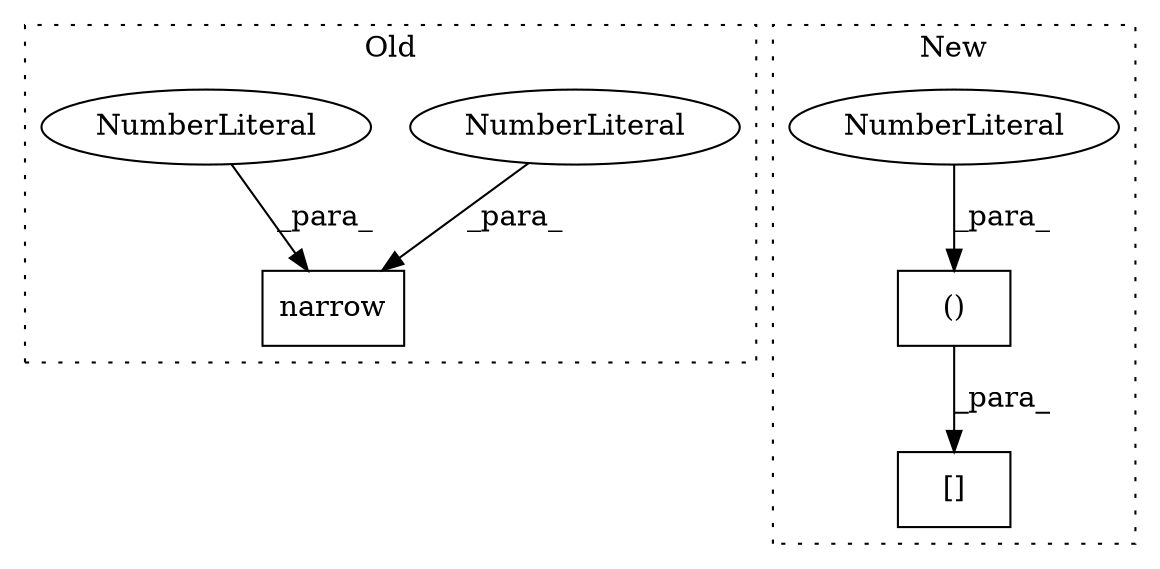 digraph G {
subgraph cluster0 {
1 [label="narrow" a="32" s="1349,1383" l="7,1" shape="box"];
3 [label="NumberLiteral" a="34" s="1380" l="1" shape="ellipse"];
4 [label="NumberLiteral" a="34" s="1382" l="1" shape="ellipse"];
label = "Old";
style="dotted";
}
subgraph cluster1 {
2 [label="[]" a="2" s="1384,1420" l="12,2" shape="box"];
5 [label="()" a="106" s="1396" l="24" shape="box"];
6 [label="NumberLiteral" a="34" s="1419" l="1" shape="ellipse"];
label = "New";
style="dotted";
}
3 -> 1 [label="_para_"];
4 -> 1 [label="_para_"];
5 -> 2 [label="_para_"];
6 -> 5 [label="_para_"];
}
